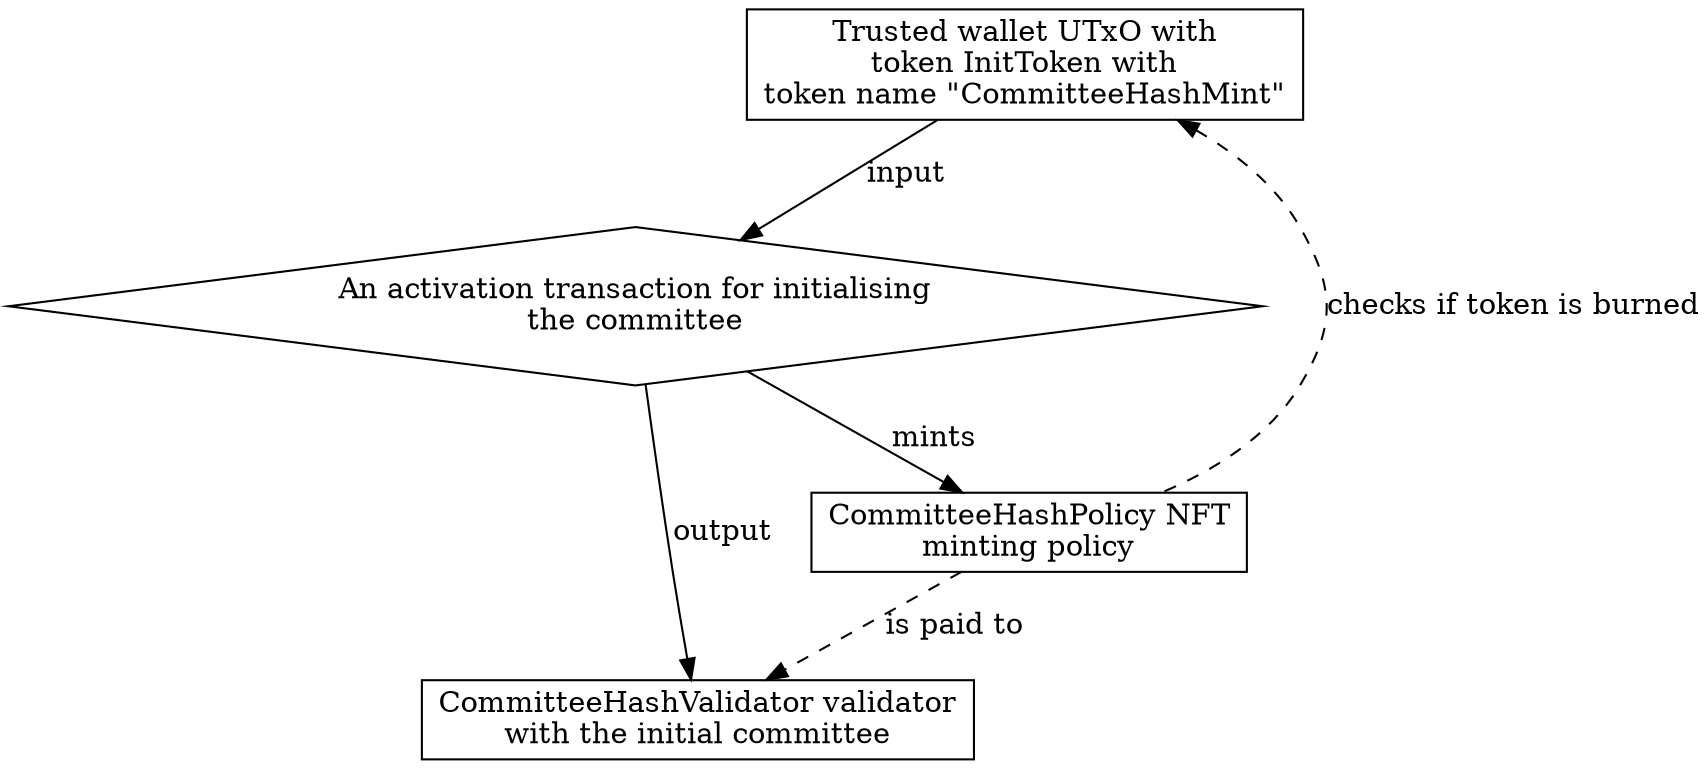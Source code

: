 strict digraph {
  node [shape=record]
  graph [nodesep="0.5", ranksep="0.5"]

  trustedWallet [ label = "Trusted wallet UTxO with\ntoken InitToken with\ntoken name \"CommitteeHashMint\""];
  transaction [ label = "An activation transaction for initialising\nthe committee", shape=diamond ];
  committeeHashPolicy [ label = "CommitteeHashPolicy NFT\nminting policy"];
  committteeHashValidator [ label = "CommitteeHashValidator validator\nwith the initial committee"];

  trustedWallet -> transaction [ label = "input"];
  trustedWallet -> committeeHashPolicy [ label = "checks if token is burned", style=dashed, dir=back];
  transaction -> committeeHashPolicy [ label = "mints" ];
  committeeHashPolicy -> committteeHashValidator [ label = "is paid to", style=dashed ]
  transaction -> committteeHashValidator [ label = "output"];
}
